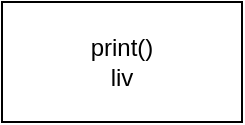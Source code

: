 <mxfile>
    <diagram id="hDEF5e2sw-XiZiS5xLrB" name="Page-1">
        <mxGraphModel dx="515" dy="286" grid="1" gridSize="10" guides="1" tooltips="1" connect="1" arrows="1" fold="1" page="1" pageScale="1" pageWidth="827" pageHeight="1169" math="0" shadow="0">
            <root>
                <mxCell id="0"/>
                <mxCell id="1" parent="0"/>
                <mxCell id="3" value="print()&lt;br&gt;liv&lt;br&gt;" style="rounded=0;whiteSpace=wrap;html=1;" vertex="1" parent="1">
                    <mxGeometry x="180" y="120" width="120" height="60" as="geometry"/>
                </mxCell>
            </root>
        </mxGraphModel>
    </diagram>
</mxfile>